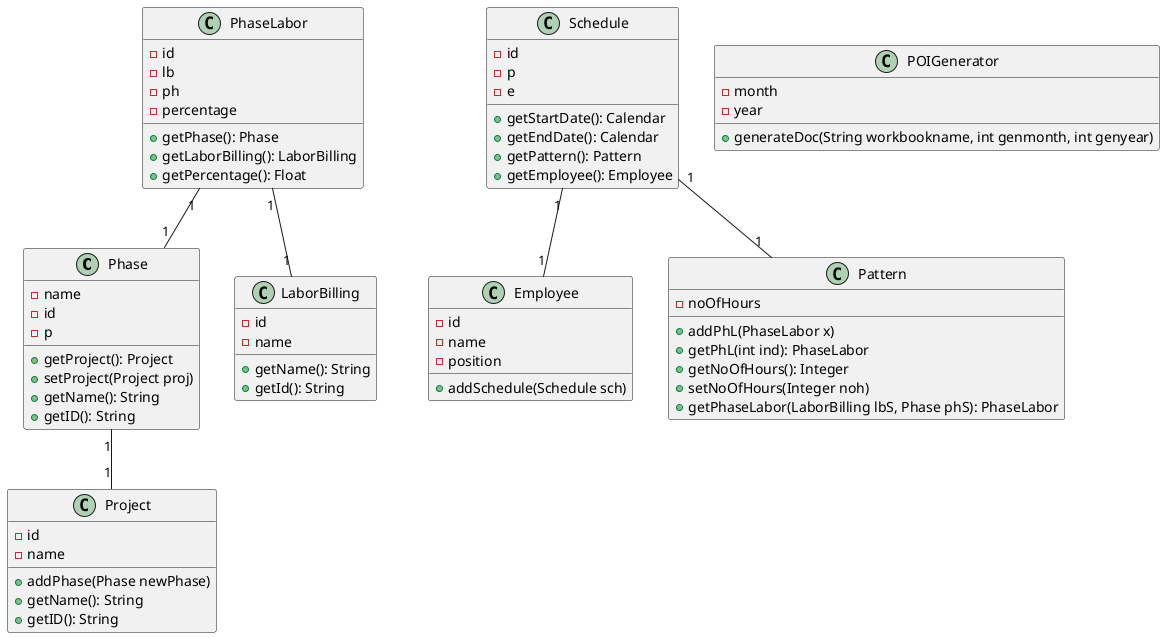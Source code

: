 @startuml

class Phase {
    - name
    - id
    - p
    + getProject(): Project
    + setProject(Project proj)
    + getName(): String
    + getID(): String
}

class Employee {
    - id
    - name
    - position
    + addSchedule(Schedule sch)
}

class Project {
    - id
    - name
    + addPhase(Phase newPhase)
    + getName(): String
    + getID(): String
}

class LaborBilling {
    - id
    - name
    + getName(): String
    + getId(): String
}

class Schedule {
    - id
    - p
    - e
    + getStartDate(): Calendar
    + getEndDate(): Calendar
    + getPattern(): Pattern
    + getEmployee(): Employee
}

class PhaseLabor {
    - id
    - lb
    - ph
    - percentage
    + getPhase(): Phase
    + getLaborBilling(): LaborBilling
    + getPercentage(): Float
}

class Pattern {
    - noOfHours
    + addPhL(PhaseLabor x)
    + getPhL(int ind): PhaseLabor
    + getNoOfHours(): Integer
    + setNoOfHours(Integer noh)
    + getPhaseLabor(LaborBilling lbS, Phase phS): PhaseLabor
}

class POIGenerator {
    - month
    - year
    + generateDoc(String workbookname, int genmonth, int genyear)
}

' Relationships converted to associations with multiplicities
Phase "1" -- "1" Project
Schedule "1" -- "1" Employee
Schedule "1" -- "1" Pattern
PhaseLabor "1" -- "1" LaborBilling
PhaseLabor "1" -- "1" Phase

@enduml
